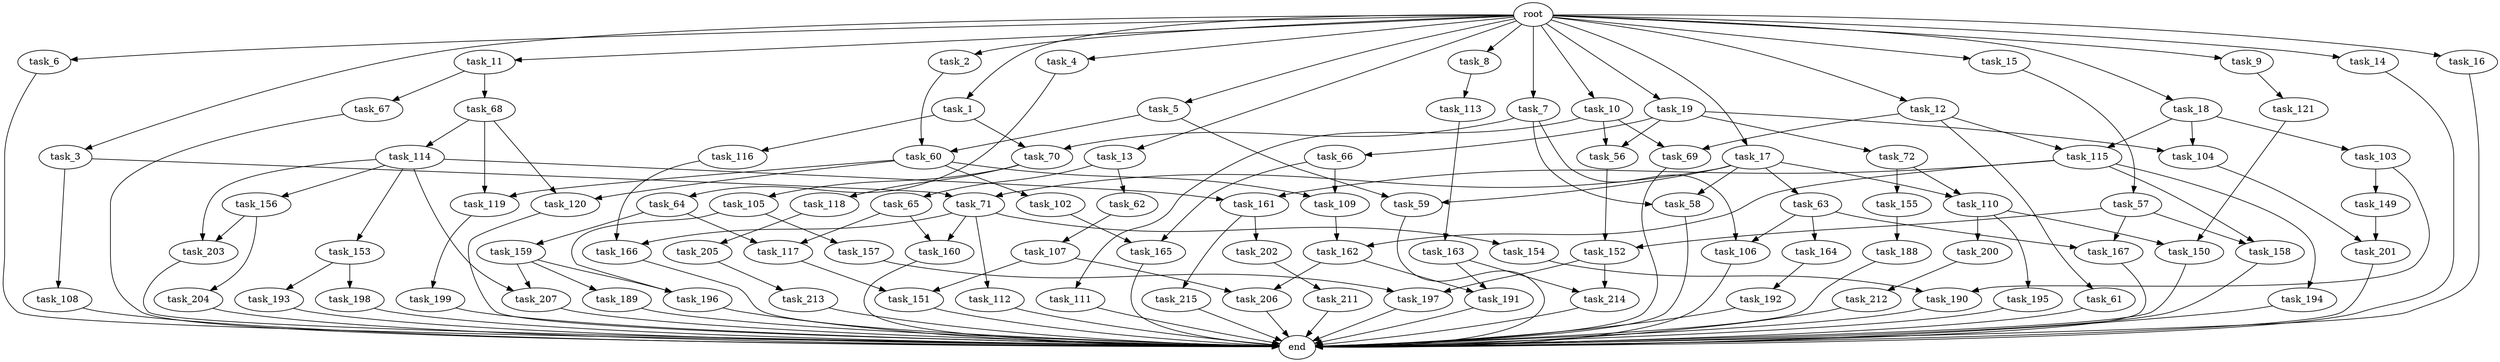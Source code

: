 digraph G {
  root [size="0.000000"];
  task_1 [size="1.024000"];
  task_2 [size="1.024000"];
  task_3 [size="1.024000"];
  task_4 [size="1.024000"];
  task_5 [size="1.024000"];
  task_6 [size="1.024000"];
  task_7 [size="1.024000"];
  task_8 [size="1.024000"];
  task_9 [size="1.024000"];
  task_10 [size="1.024000"];
  task_11 [size="1.024000"];
  task_12 [size="1.024000"];
  task_13 [size="1.024000"];
  task_14 [size="1.024000"];
  task_15 [size="1.024000"];
  task_16 [size="1.024000"];
  task_17 [size="1.024000"];
  task_18 [size="1.024000"];
  task_19 [size="1.024000"];
  task_56 [size="1391569403.904000"];
  task_57 [size="309237645.312000"];
  task_58 [size="1408749273.088000"];
  task_59 [size="1554778161.152000"];
  task_60 [size="730144440.320000"];
  task_61 [size="77309411.328000"];
  task_62 [size="34359738.368000"];
  task_63 [size="858993459.200000"];
  task_64 [size="34359738.368000"];
  task_65 [size="34359738.368000"];
  task_66 [size="695784701.952000"];
  task_67 [size="309237645.312000"];
  task_68 [size="309237645.312000"];
  task_69 [size="773094113.280000"];
  task_70 [size="764504178.688000"];
  task_71 [size="1073741824.000000"];
  task_72 [size="695784701.952000"];
  task_102 [size="549755813.888000"];
  task_103 [size="549755813.888000"];
  task_104 [size="1245540515.840000"];
  task_105 [size="214748364.800000"];
  task_106 [size="584115552.256000"];
  task_107 [size="858993459.200000"];
  task_108 [size="214748364.800000"];
  task_109 [size="764504178.688000"];
  task_110 [size="1168231104.512000"];
  task_111 [size="695784701.952000"];
  task_112 [size="309237645.312000"];
  task_113 [size="34359738.368000"];
  task_114 [size="549755813.888000"];
  task_115 [size="627065225.216000"];
  task_116 [size="214748364.800000"];
  task_117 [size="1391569403.904000"];
  task_118 [size="214748364.800000"];
  task_119 [size="1099511627.776000"];
  task_120 [size="1099511627.776000"];
  task_121 [size="858993459.200000"];
  task_149 [size="34359738.368000"];
  task_150 [size="214748364.800000"];
  task_151 [size="764504178.688000"];
  task_152 [size="1005022347.264000"];
  task_153 [size="137438953.472000"];
  task_154 [size="309237645.312000"];
  task_155 [size="309237645.312000"];
  task_156 [size="137438953.472000"];
  task_157 [size="549755813.888000"];
  task_158 [size="1168231104.512000"];
  task_159 [size="695784701.952000"];
  task_160 [size="1005022347.264000"];
  task_161 [size="996432412.672000"];
  task_162 [size="1073741824.000000"];
  task_163 [size="214748364.800000"];
  task_164 [size="34359738.368000"];
  task_165 [size="429496729.600000"];
  task_166 [size="730144440.320000"];
  task_167 [size="343597383.680000"];
  task_188 [size="214748364.800000"];
  task_189 [size="137438953.472000"];
  task_190 [size="343597383.680000"];
  task_191 [size="1279900254.208000"];
  task_192 [size="77309411.328000"];
  task_193 [size="695784701.952000"];
  task_194 [size="858993459.200000"];
  task_195 [size="137438953.472000"];
  task_196 [size="687194767.360000"];
  task_197 [size="773094113.280000"];
  task_198 [size="695784701.952000"];
  task_199 [size="695784701.952000"];
  task_200 [size="137438953.472000"];
  task_201 [size="773094113.280000"];
  task_202 [size="858993459.200000"];
  task_203 [size="446676598.784000"];
  task_204 [size="309237645.312000"];
  task_205 [size="309237645.312000"];
  task_206 [size="1073741824.000000"];
  task_207 [size="274877906.944000"];
  task_211 [size="549755813.888000"];
  task_212 [size="695784701.952000"];
  task_213 [size="420906795.008000"];
  task_214 [size="1116691496.960000"];
  task_215 [size="858993459.200000"];
  end [size="0.000000"];

  root -> task_1 [size="1.000000"];
  root -> task_2 [size="1.000000"];
  root -> task_3 [size="1.000000"];
  root -> task_4 [size="1.000000"];
  root -> task_5 [size="1.000000"];
  root -> task_6 [size="1.000000"];
  root -> task_7 [size="1.000000"];
  root -> task_8 [size="1.000000"];
  root -> task_9 [size="1.000000"];
  root -> task_10 [size="1.000000"];
  root -> task_11 [size="1.000000"];
  root -> task_12 [size="1.000000"];
  root -> task_13 [size="1.000000"];
  root -> task_14 [size="1.000000"];
  root -> task_15 [size="1.000000"];
  root -> task_16 [size="1.000000"];
  root -> task_17 [size="1.000000"];
  root -> task_18 [size="1.000000"];
  root -> task_19 [size="1.000000"];
  task_1 -> task_70 [size="209715200.000000"];
  task_1 -> task_116 [size="209715200.000000"];
  task_2 -> task_60 [size="33554432.000000"];
  task_3 -> task_71 [size="209715200.000000"];
  task_3 -> task_108 [size="209715200.000000"];
  task_4 -> task_64 [size="33554432.000000"];
  task_5 -> task_59 [size="679477248.000000"];
  task_5 -> task_60 [size="679477248.000000"];
  task_6 -> end [size="1.000000"];
  task_7 -> task_58 [size="536870912.000000"];
  task_7 -> task_70 [size="536870912.000000"];
  task_7 -> task_106 [size="536870912.000000"];
  task_8 -> task_113 [size="33554432.000000"];
  task_9 -> task_121 [size="838860800.000000"];
  task_10 -> task_56 [size="679477248.000000"];
  task_10 -> task_69 [size="679477248.000000"];
  task_10 -> task_111 [size="679477248.000000"];
  task_11 -> task_67 [size="301989888.000000"];
  task_11 -> task_68 [size="301989888.000000"];
  task_12 -> task_61 [size="75497472.000000"];
  task_12 -> task_69 [size="75497472.000000"];
  task_12 -> task_115 [size="75497472.000000"];
  task_13 -> task_62 [size="33554432.000000"];
  task_13 -> task_65 [size="33554432.000000"];
  task_14 -> end [size="1.000000"];
  task_15 -> task_57 [size="301989888.000000"];
  task_16 -> end [size="1.000000"];
  task_17 -> task_58 [size="838860800.000000"];
  task_17 -> task_59 [size="838860800.000000"];
  task_17 -> task_63 [size="838860800.000000"];
  task_17 -> task_71 [size="838860800.000000"];
  task_17 -> task_110 [size="838860800.000000"];
  task_18 -> task_103 [size="536870912.000000"];
  task_18 -> task_104 [size="536870912.000000"];
  task_18 -> task_115 [size="536870912.000000"];
  task_19 -> task_56 [size="679477248.000000"];
  task_19 -> task_66 [size="679477248.000000"];
  task_19 -> task_72 [size="679477248.000000"];
  task_19 -> task_104 [size="679477248.000000"];
  task_56 -> task_152 [size="679477248.000000"];
  task_57 -> task_152 [size="301989888.000000"];
  task_57 -> task_158 [size="301989888.000000"];
  task_57 -> task_167 [size="301989888.000000"];
  task_58 -> end [size="1.000000"];
  task_59 -> end [size="1.000000"];
  task_60 -> task_102 [size="536870912.000000"];
  task_60 -> task_109 [size="536870912.000000"];
  task_60 -> task_119 [size="536870912.000000"];
  task_60 -> task_120 [size="536870912.000000"];
  task_61 -> end [size="1.000000"];
  task_62 -> task_107 [size="838860800.000000"];
  task_63 -> task_106 [size="33554432.000000"];
  task_63 -> task_164 [size="33554432.000000"];
  task_63 -> task_167 [size="33554432.000000"];
  task_64 -> task_117 [size="679477248.000000"];
  task_64 -> task_159 [size="679477248.000000"];
  task_65 -> task_117 [size="679477248.000000"];
  task_65 -> task_160 [size="679477248.000000"];
  task_66 -> task_109 [size="209715200.000000"];
  task_66 -> task_165 [size="209715200.000000"];
  task_67 -> end [size="1.000000"];
  task_68 -> task_114 [size="536870912.000000"];
  task_68 -> task_119 [size="536870912.000000"];
  task_68 -> task_120 [size="536870912.000000"];
  task_69 -> end [size="1.000000"];
  task_70 -> task_105 [size="209715200.000000"];
  task_70 -> task_118 [size="209715200.000000"];
  task_71 -> task_112 [size="301989888.000000"];
  task_71 -> task_154 [size="301989888.000000"];
  task_71 -> task_160 [size="301989888.000000"];
  task_71 -> task_166 [size="301989888.000000"];
  task_72 -> task_110 [size="301989888.000000"];
  task_72 -> task_155 [size="301989888.000000"];
  task_102 -> task_165 [size="209715200.000000"];
  task_103 -> task_149 [size="33554432.000000"];
  task_103 -> task_190 [size="33554432.000000"];
  task_104 -> task_201 [size="75497472.000000"];
  task_105 -> task_157 [size="536870912.000000"];
  task_105 -> task_196 [size="536870912.000000"];
  task_106 -> end [size="1.000000"];
  task_107 -> task_151 [size="209715200.000000"];
  task_107 -> task_206 [size="209715200.000000"];
  task_108 -> end [size="1.000000"];
  task_109 -> task_162 [size="209715200.000000"];
  task_110 -> task_150 [size="134217728.000000"];
  task_110 -> task_195 [size="134217728.000000"];
  task_110 -> task_200 [size="134217728.000000"];
  task_111 -> end [size="1.000000"];
  task_112 -> end [size="1.000000"];
  task_113 -> task_163 [size="209715200.000000"];
  task_114 -> task_153 [size="134217728.000000"];
  task_114 -> task_156 [size="134217728.000000"];
  task_114 -> task_161 [size="134217728.000000"];
  task_114 -> task_203 [size="134217728.000000"];
  task_114 -> task_207 [size="134217728.000000"];
  task_115 -> task_158 [size="838860800.000000"];
  task_115 -> task_161 [size="838860800.000000"];
  task_115 -> task_162 [size="838860800.000000"];
  task_115 -> task_194 [size="838860800.000000"];
  task_116 -> task_166 [size="411041792.000000"];
  task_117 -> task_151 [size="536870912.000000"];
  task_118 -> task_205 [size="301989888.000000"];
  task_119 -> task_199 [size="679477248.000000"];
  task_120 -> end [size="1.000000"];
  task_121 -> task_150 [size="75497472.000000"];
  task_149 -> task_201 [size="679477248.000000"];
  task_150 -> end [size="1.000000"];
  task_151 -> end [size="1.000000"];
  task_152 -> task_197 [size="679477248.000000"];
  task_152 -> task_214 [size="679477248.000000"];
  task_153 -> task_193 [size="679477248.000000"];
  task_153 -> task_198 [size="679477248.000000"];
  task_154 -> task_190 [size="301989888.000000"];
  task_155 -> task_188 [size="209715200.000000"];
  task_156 -> task_203 [size="301989888.000000"];
  task_156 -> task_204 [size="301989888.000000"];
  task_157 -> task_197 [size="75497472.000000"];
  task_158 -> end [size="1.000000"];
  task_159 -> task_189 [size="134217728.000000"];
  task_159 -> task_196 [size="134217728.000000"];
  task_159 -> task_207 [size="134217728.000000"];
  task_160 -> end [size="1.000000"];
  task_161 -> task_202 [size="838860800.000000"];
  task_161 -> task_215 [size="838860800.000000"];
  task_162 -> task_191 [size="838860800.000000"];
  task_162 -> task_206 [size="838860800.000000"];
  task_163 -> task_191 [size="411041792.000000"];
  task_163 -> task_214 [size="411041792.000000"];
  task_164 -> task_192 [size="75497472.000000"];
  task_165 -> end [size="1.000000"];
  task_166 -> end [size="1.000000"];
  task_167 -> end [size="1.000000"];
  task_188 -> end [size="1.000000"];
  task_189 -> end [size="1.000000"];
  task_190 -> end [size="1.000000"];
  task_191 -> end [size="1.000000"];
  task_192 -> end [size="1.000000"];
  task_193 -> end [size="1.000000"];
  task_194 -> end [size="1.000000"];
  task_195 -> end [size="1.000000"];
  task_196 -> end [size="1.000000"];
  task_197 -> end [size="1.000000"];
  task_198 -> end [size="1.000000"];
  task_199 -> end [size="1.000000"];
  task_200 -> task_212 [size="679477248.000000"];
  task_201 -> end [size="1.000000"];
  task_202 -> task_211 [size="536870912.000000"];
  task_203 -> end [size="1.000000"];
  task_204 -> end [size="1.000000"];
  task_205 -> task_213 [size="411041792.000000"];
  task_206 -> end [size="1.000000"];
  task_207 -> end [size="1.000000"];
  task_211 -> end [size="1.000000"];
  task_212 -> end [size="1.000000"];
  task_213 -> end [size="1.000000"];
  task_214 -> end [size="1.000000"];
  task_215 -> end [size="1.000000"];
}
